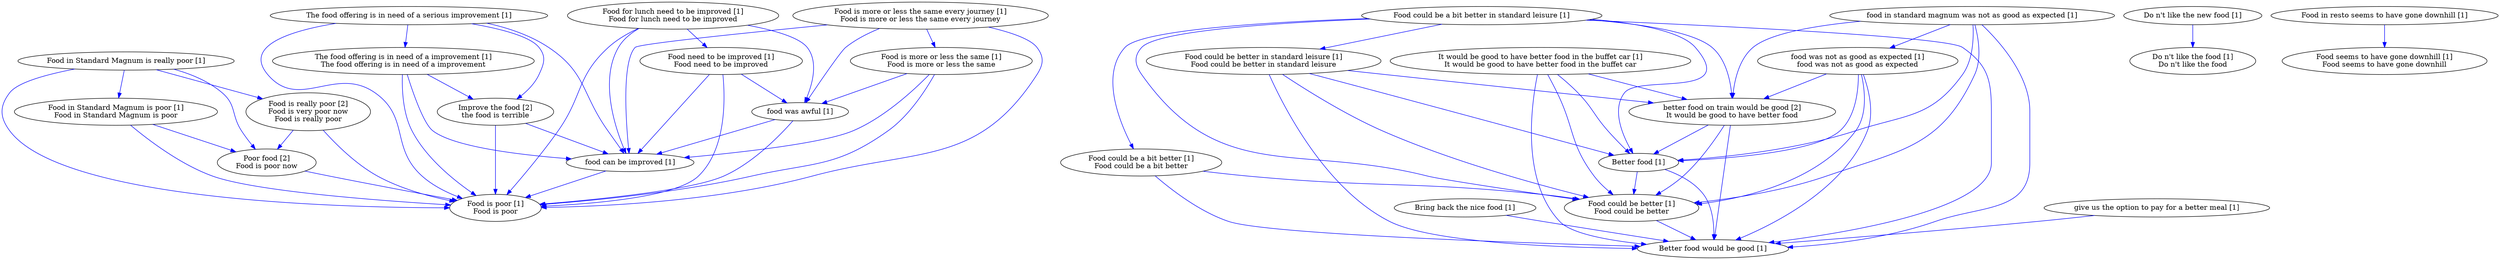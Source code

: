 digraph collapsedGraph {
"Improve the food [2]\nthe food is terrible""Poor food [2]\nFood is poor now""better food on train would be good [2]\nIt would be good to have better food""Food is really poor [2]\nFood is very poor now\nFood is really poor""Better food [1]""Better food would be good [1]""Bring back the nice food [1]""Do n't like the new food [1]""Do n't like the food [1]\nDo n't like the food""Food could be a bit better in standard leisure [1]""Food could be better in standard leisure [1]\nFood could be better in standard leisure""Food could be better [1]\nFood could be better""Food could be a bit better [1]\nFood could be a bit better""Food for lunch need to be improved [1]\nFood for lunch need to be improved""Food need to be improved [1]\nFood need to be improved""Food in Standard Magnum is really poor [1]""Food in Standard Magnum is poor [1]\nFood in Standard Magnum is poor""Food is poor [1]\nFood is poor""Food in resto seems to have gone downhill [1]""Food seems to have gone downhill [1]\nFood seems to have gone downhill""Food is more or less the same every journey [1]\nFood is more or less the same every journey""Food is more or less the same [1]\nFood is more or less the same""It would be good to have better food in the buffet car [1]\nIt would be good to have better food in the buffet car""The food offering is in need of a serious improvement [1]""The food offering is in need of a improvement [1]\nThe food offering is in need of a improvement""food can be improved [1]""food in standard magnum was not as good as expected [1]""food was not as good as expected [1]\nfood was not as good as expected""food was awful [1]""give us the option to pay for a better meal [1]""give us the option to pay for a better meal [1]" -> "Better food would be good [1]" [color=blue]
"food in standard magnum was not as good as expected [1]" -> "better food on train would be good [2]\nIt would be good to have better food" [color=blue]
"Food could be better in standard leisure [1]\nFood could be better in standard leisure" -> "Better food [1]" [color=blue]
"food in standard magnum was not as good as expected [1]" -> "Better food [1]" [color=blue]
"Food for lunch need to be improved [1]\nFood for lunch need to be improved" -> "Food is poor [1]\nFood is poor" [color=blue]
"Food is more or less the same [1]\nFood is more or less the same" -> "food was awful [1]" [color=blue]
"Food in Standard Magnum is really poor [1]" -> "Food is really poor [2]\nFood is very poor now\nFood is really poor" [color=blue]
"Better food [1]" -> "Better food would be good [1]" [color=blue]
"Food is really poor [2]\nFood is very poor now\nFood is really poor" -> "Poor food [2]\nFood is poor now" [color=blue]
"Food could be a bit better in standard leisure [1]" -> "Better food would be good [1]" [color=blue]
"Food is more or less the same [1]\nFood is more or less the same" -> "Food is poor [1]\nFood is poor" [color=blue]
"Food is more or less the same [1]\nFood is more or less the same" -> "food can be improved [1]" [color=blue]
"Food for lunch need to be improved [1]\nFood for lunch need to be improved" -> "food can be improved [1]" [color=blue]
"food can be improved [1]" -> "Food is poor [1]\nFood is poor" [color=blue]
"food was not as good as expected [1]\nfood was not as good as expected" -> "Better food [1]" [color=blue]
"Food is really poor [2]\nFood is very poor now\nFood is really poor" -> "Food is poor [1]\nFood is poor" [color=blue]
"The food offering is in need of a serious improvement [1]" -> "Improve the food [2]\nthe food is terrible" [color=blue]
"Poor food [2]\nFood is poor now" -> "Food is poor [1]\nFood is poor" [color=blue]
"It would be good to have better food in the buffet car [1]\nIt would be good to have better food in the buffet car" -> "Food could be better [1]\nFood could be better" [color=blue]
"The food offering is in need of a serious improvement [1]" -> "Food is poor [1]\nFood is poor" [color=blue]
"Food is more or less the same every journey [1]\nFood is more or less the same every journey" -> "food can be improved [1]" [color=blue]
"food was not as good as expected [1]\nfood was not as good as expected" -> "better food on train would be good [2]\nIt would be good to have better food" [color=blue]
"better food on train would be good [2]\nIt would be good to have better food" -> "Better food [1]" [color=blue]
"food was not as good as expected [1]\nfood was not as good as expected" -> "Food could be better [1]\nFood could be better" [color=blue]
"The food offering is in need of a serious improvement [1]" -> "food can be improved [1]" [color=blue]
"Food is more or less the same every journey [1]\nFood is more or less the same every journey" -> "Food is poor [1]\nFood is poor" [color=blue]
"The food offering is in need of a improvement [1]\nThe food offering is in need of a improvement" -> "food can be improved [1]" [color=blue]
"Food need to be improved [1]\nFood need to be improved" -> "food can be improved [1]" [color=blue]
"It would be good to have better food in the buffet car [1]\nIt would be good to have better food in the buffet car" -> "better food on train would be good [2]\nIt would be good to have better food" [color=blue]
"food was not as good as expected [1]\nfood was not as good as expected" -> "Better food would be good [1]" [color=blue]
"The food offering is in need of a improvement [1]\nThe food offering is in need of a improvement" -> "Food is poor [1]\nFood is poor" [color=blue]
"Food in Standard Magnum is poor [1]\nFood in Standard Magnum is poor" -> "Poor food [2]\nFood is poor now" [color=blue]
"Food need to be improved [1]\nFood need to be improved" -> "Food is poor [1]\nFood is poor" [color=blue]
"It would be good to have better food in the buffet car [1]\nIt would be good to have better food in the buffet car" -> "Better food [1]" [color=blue]
"food in standard magnum was not as good as expected [1]" -> "Food could be better [1]\nFood could be better" [color=blue]
"food in standard magnum was not as good as expected [1]" -> "Better food would be good [1]" [color=blue]
"Food could be better in standard leisure [1]\nFood could be better in standard leisure" -> "better food on train would be good [2]\nIt would be good to have better food" [color=blue]
"better food on train would be good [2]\nIt would be good to have better food" -> "Food could be better [1]\nFood could be better" [color=blue]
"Food could be better in standard leisure [1]\nFood could be better in standard leisure" -> "Better food would be good [1]" [color=blue]
"The food offering is in need of a improvement [1]\nThe food offering is in need of a improvement" -> "Improve the food [2]\nthe food is terrible" [color=blue]
"Better food [1]" -> "Food could be better [1]\nFood could be better" [color=blue]
"Bring back the nice food [1]" -> "Better food would be good [1]" [color=blue]
"Improve the food [2]\nthe food is terrible" -> "food can be improved [1]" [color=blue]
"Food for lunch need to be improved [1]\nFood for lunch need to be improved" -> "food was awful [1]" [color=blue]
"Food could be better [1]\nFood could be better" -> "Better food would be good [1]" [color=blue]
"Food is more or less the same every journey [1]\nFood is more or less the same every journey" -> "food was awful [1]" [color=blue]
"better food on train would be good [2]\nIt would be good to have better food" -> "Better food would be good [1]" [color=blue]
"food was awful [1]" -> "food can be improved [1]" [color=blue]
"food was awful [1]" -> "Food is poor [1]\nFood is poor" [color=blue]
"Food need to be improved [1]\nFood need to be improved" -> "food was awful [1]" [color=blue]
"It would be good to have better food in the buffet car [1]\nIt would be good to have better food in the buffet car" -> "Better food would be good [1]" [color=blue]
"Food could be a bit better [1]\nFood could be a bit better" -> "Better food would be good [1]" [color=blue]
"Food in Standard Magnum is really poor [1]" -> "Poor food [2]\nFood is poor now" [color=blue]
"Do n't like the new food [1]" -> "Do n't like the food [1]\nDo n't like the food" [color=blue]
"Food could be a bit better in standard leisure [1]" -> "Food could be better in standard leisure [1]\nFood could be better in standard leisure" [color=blue]
"Food could be better in standard leisure [1]\nFood could be better in standard leisure" -> "Food could be better [1]\nFood could be better" [color=blue]
"Food could be a bit better in standard leisure [1]" -> "Food could be a bit better [1]\nFood could be a bit better" [color=blue]
"Food could be a bit better [1]\nFood could be a bit better" -> "Food could be better [1]\nFood could be better" [color=blue]
"Food could be a bit better in standard leisure [1]" -> "Food could be better [1]\nFood could be better" [color=blue]
"Food for lunch need to be improved [1]\nFood for lunch need to be improved" -> "Food need to be improved [1]\nFood need to be improved" [color=blue]
"Food in Standard Magnum is really poor [1]" -> "Food in Standard Magnum is poor [1]\nFood in Standard Magnum is poor" [color=blue]
"Food in Standard Magnum is poor [1]\nFood in Standard Magnum is poor" -> "Food is poor [1]\nFood is poor" [color=blue]
"Food in Standard Magnum is really poor [1]" -> "Food is poor [1]\nFood is poor" [color=blue]
"Food in resto seems to have gone downhill [1]" -> "Food seems to have gone downhill [1]\nFood seems to have gone downhill" [color=blue]
"Food is more or less the same every journey [1]\nFood is more or less the same every journey" -> "Food is more or less the same [1]\nFood is more or less the same" [color=blue]
"The food offering is in need of a serious improvement [1]" -> "The food offering is in need of a improvement [1]\nThe food offering is in need of a improvement" [color=blue]
"food in standard magnum was not as good as expected [1]" -> "food was not as good as expected [1]\nfood was not as good as expected" [color=blue]
"Food could be a bit better in standard leisure [1]" -> "better food on train would be good [2]\nIt would be good to have better food" [color=blue]
"Food could be a bit better in standard leisure [1]" -> "Better food [1]" [color=blue]
"Improve the food [2]\nthe food is terrible" -> "Food is poor [1]\nFood is poor" [color=blue]
}